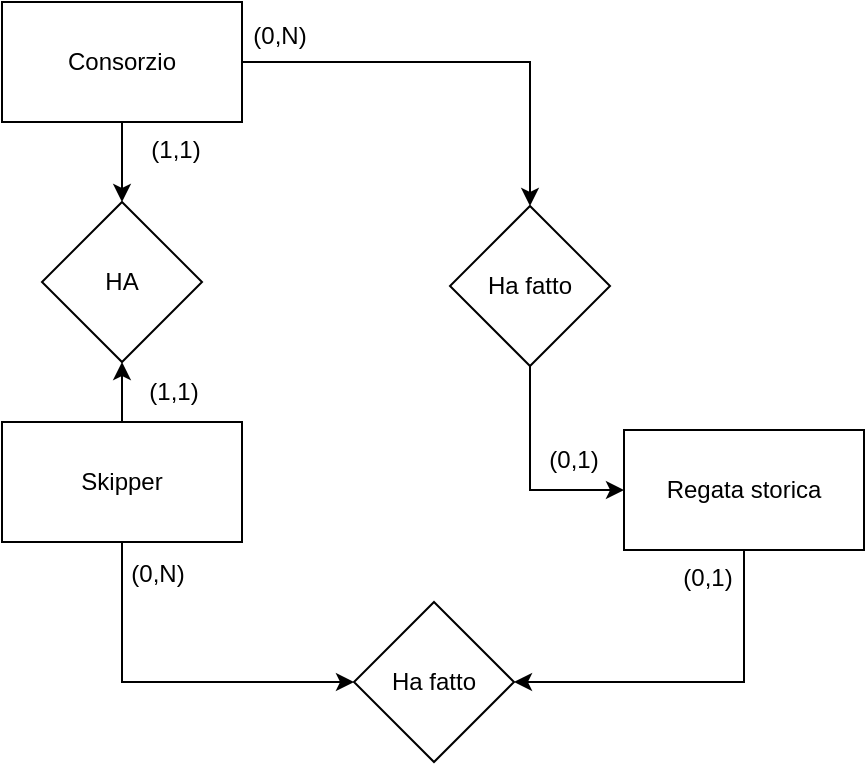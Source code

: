 <mxfile version="22.1.3" type="github">
  <diagram name="Pagina-1" id="vuX3LQqteFDxXbrhB2ak">
    <mxGraphModel dx="1050" dy="523" grid="1" gridSize="10" guides="1" tooltips="1" connect="1" arrows="1" fold="1" page="1" pageScale="1" pageWidth="827" pageHeight="1169" math="0" shadow="0">
      <root>
        <mxCell id="0" />
        <mxCell id="1" parent="0" />
        <mxCell id="AYgJG7tP6rnczmDG6MWX-7" value="" style="edgeStyle=orthogonalEdgeStyle;rounded=0;orthogonalLoop=1;jettySize=auto;html=1;startArrow=none;startFill=0;" edge="1" parent="1" source="AYgJG7tP6rnczmDG6MWX-1" target="AYgJG7tP6rnczmDG6MWX-3">
          <mxGeometry relative="1" as="geometry" />
        </mxCell>
        <mxCell id="AYgJG7tP6rnczmDG6MWX-9" style="edgeStyle=orthogonalEdgeStyle;rounded=0;orthogonalLoop=1;jettySize=auto;html=1;exitX=1;exitY=0.5;exitDx=0;exitDy=0;entryX=0.5;entryY=0;entryDx=0;entryDy=0;" edge="1" parent="1" source="AYgJG7tP6rnczmDG6MWX-1" target="AYgJG7tP6rnczmDG6MWX-8">
          <mxGeometry relative="1" as="geometry" />
        </mxCell>
        <mxCell id="AYgJG7tP6rnczmDG6MWX-1" value="Consorzio" style="rounded=0;whiteSpace=wrap;html=1;" vertex="1" parent="1">
          <mxGeometry x="294" y="100" width="120" height="60" as="geometry" />
        </mxCell>
        <mxCell id="AYgJG7tP6rnczmDG6MWX-5" value="" style="edgeStyle=orthogonalEdgeStyle;rounded=0;orthogonalLoop=1;jettySize=auto;html=1;" edge="1" parent="1" source="AYgJG7tP6rnczmDG6MWX-2" target="AYgJG7tP6rnczmDG6MWX-3">
          <mxGeometry relative="1" as="geometry" />
        </mxCell>
        <mxCell id="AYgJG7tP6rnczmDG6MWX-15" style="edgeStyle=orthogonalEdgeStyle;rounded=0;orthogonalLoop=1;jettySize=auto;html=1;exitX=0.5;exitY=1;exitDx=0;exitDy=0;entryX=0;entryY=0.5;entryDx=0;entryDy=0;" edge="1" parent="1" source="AYgJG7tP6rnczmDG6MWX-2" target="AYgJG7tP6rnczmDG6MWX-13">
          <mxGeometry relative="1" as="geometry" />
        </mxCell>
        <mxCell id="AYgJG7tP6rnczmDG6MWX-2" value="Skipper" style="rounded=0;whiteSpace=wrap;html=1;" vertex="1" parent="1">
          <mxGeometry x="294" y="310" width="120" height="60" as="geometry" />
        </mxCell>
        <mxCell id="AYgJG7tP6rnczmDG6MWX-3" value="HA" style="rhombus;whiteSpace=wrap;html=1;" vertex="1" parent="1">
          <mxGeometry x="314" y="200" width="80" height="80" as="geometry" />
        </mxCell>
        <mxCell id="AYgJG7tP6rnczmDG6MWX-12" style="edgeStyle=orthogonalEdgeStyle;rounded=0;orthogonalLoop=1;jettySize=auto;html=1;exitX=0.5;exitY=1;exitDx=0;exitDy=0;entryX=0;entryY=0.5;entryDx=0;entryDy=0;" edge="1" parent="1" source="AYgJG7tP6rnczmDG6MWX-8" target="AYgJG7tP6rnczmDG6MWX-11">
          <mxGeometry relative="1" as="geometry" />
        </mxCell>
        <mxCell id="AYgJG7tP6rnczmDG6MWX-8" value="Ha fatto" style="rhombus;whiteSpace=wrap;html=1;" vertex="1" parent="1">
          <mxGeometry x="518" y="202" width="80" height="80" as="geometry" />
        </mxCell>
        <mxCell id="AYgJG7tP6rnczmDG6MWX-14" style="edgeStyle=orthogonalEdgeStyle;rounded=0;orthogonalLoop=1;jettySize=auto;html=1;exitX=0.5;exitY=1;exitDx=0;exitDy=0;entryX=1;entryY=0.5;entryDx=0;entryDy=0;" edge="1" parent="1" source="AYgJG7tP6rnczmDG6MWX-11" target="AYgJG7tP6rnczmDG6MWX-13">
          <mxGeometry relative="1" as="geometry" />
        </mxCell>
        <mxCell id="AYgJG7tP6rnczmDG6MWX-11" value="Regata storica" style="rounded=0;whiteSpace=wrap;html=1;" vertex="1" parent="1">
          <mxGeometry x="605" y="314" width="120" height="60" as="geometry" />
        </mxCell>
        <mxCell id="AYgJG7tP6rnczmDG6MWX-13" value="Ha fatto" style="rhombus;whiteSpace=wrap;html=1;" vertex="1" parent="1">
          <mxGeometry x="470" y="400" width="80" height="80" as="geometry" />
        </mxCell>
        <mxCell id="AYgJG7tP6rnczmDG6MWX-16" value="(1,1)" style="text;html=1;strokeColor=none;fillColor=none;align=center;verticalAlign=middle;whiteSpace=wrap;rounded=0;" vertex="1" parent="1">
          <mxGeometry x="350" y="280" width="60" height="30" as="geometry" />
        </mxCell>
        <mxCell id="AYgJG7tP6rnczmDG6MWX-17" value="(1,1)" style="text;html=1;strokeColor=none;fillColor=none;align=center;verticalAlign=middle;whiteSpace=wrap;rounded=0;" vertex="1" parent="1">
          <mxGeometry x="351" y="159" width="60" height="30" as="geometry" />
        </mxCell>
        <mxCell id="AYgJG7tP6rnczmDG6MWX-18" value="(0,N)" style="text;html=1;strokeColor=none;fillColor=none;align=center;verticalAlign=middle;whiteSpace=wrap;rounded=0;" vertex="1" parent="1">
          <mxGeometry x="403" y="102" width="60" height="30" as="geometry" />
        </mxCell>
        <mxCell id="AYgJG7tP6rnczmDG6MWX-19" value="(0,1)" style="text;html=1;strokeColor=none;fillColor=none;align=center;verticalAlign=middle;whiteSpace=wrap;rounded=0;" vertex="1" parent="1">
          <mxGeometry x="550" y="314" width="60" height="30" as="geometry" />
        </mxCell>
        <mxCell id="AYgJG7tP6rnczmDG6MWX-20" value="(0,1)" style="text;html=1;strokeColor=none;fillColor=none;align=center;verticalAlign=middle;whiteSpace=wrap;rounded=0;" vertex="1" parent="1">
          <mxGeometry x="617" y="373" width="60" height="30" as="geometry" />
        </mxCell>
        <mxCell id="AYgJG7tP6rnczmDG6MWX-21" value="(0,N)" style="text;html=1;strokeColor=none;fillColor=none;align=center;verticalAlign=middle;whiteSpace=wrap;rounded=0;" vertex="1" parent="1">
          <mxGeometry x="342" y="371" width="60" height="30" as="geometry" />
        </mxCell>
      </root>
    </mxGraphModel>
  </diagram>
</mxfile>

